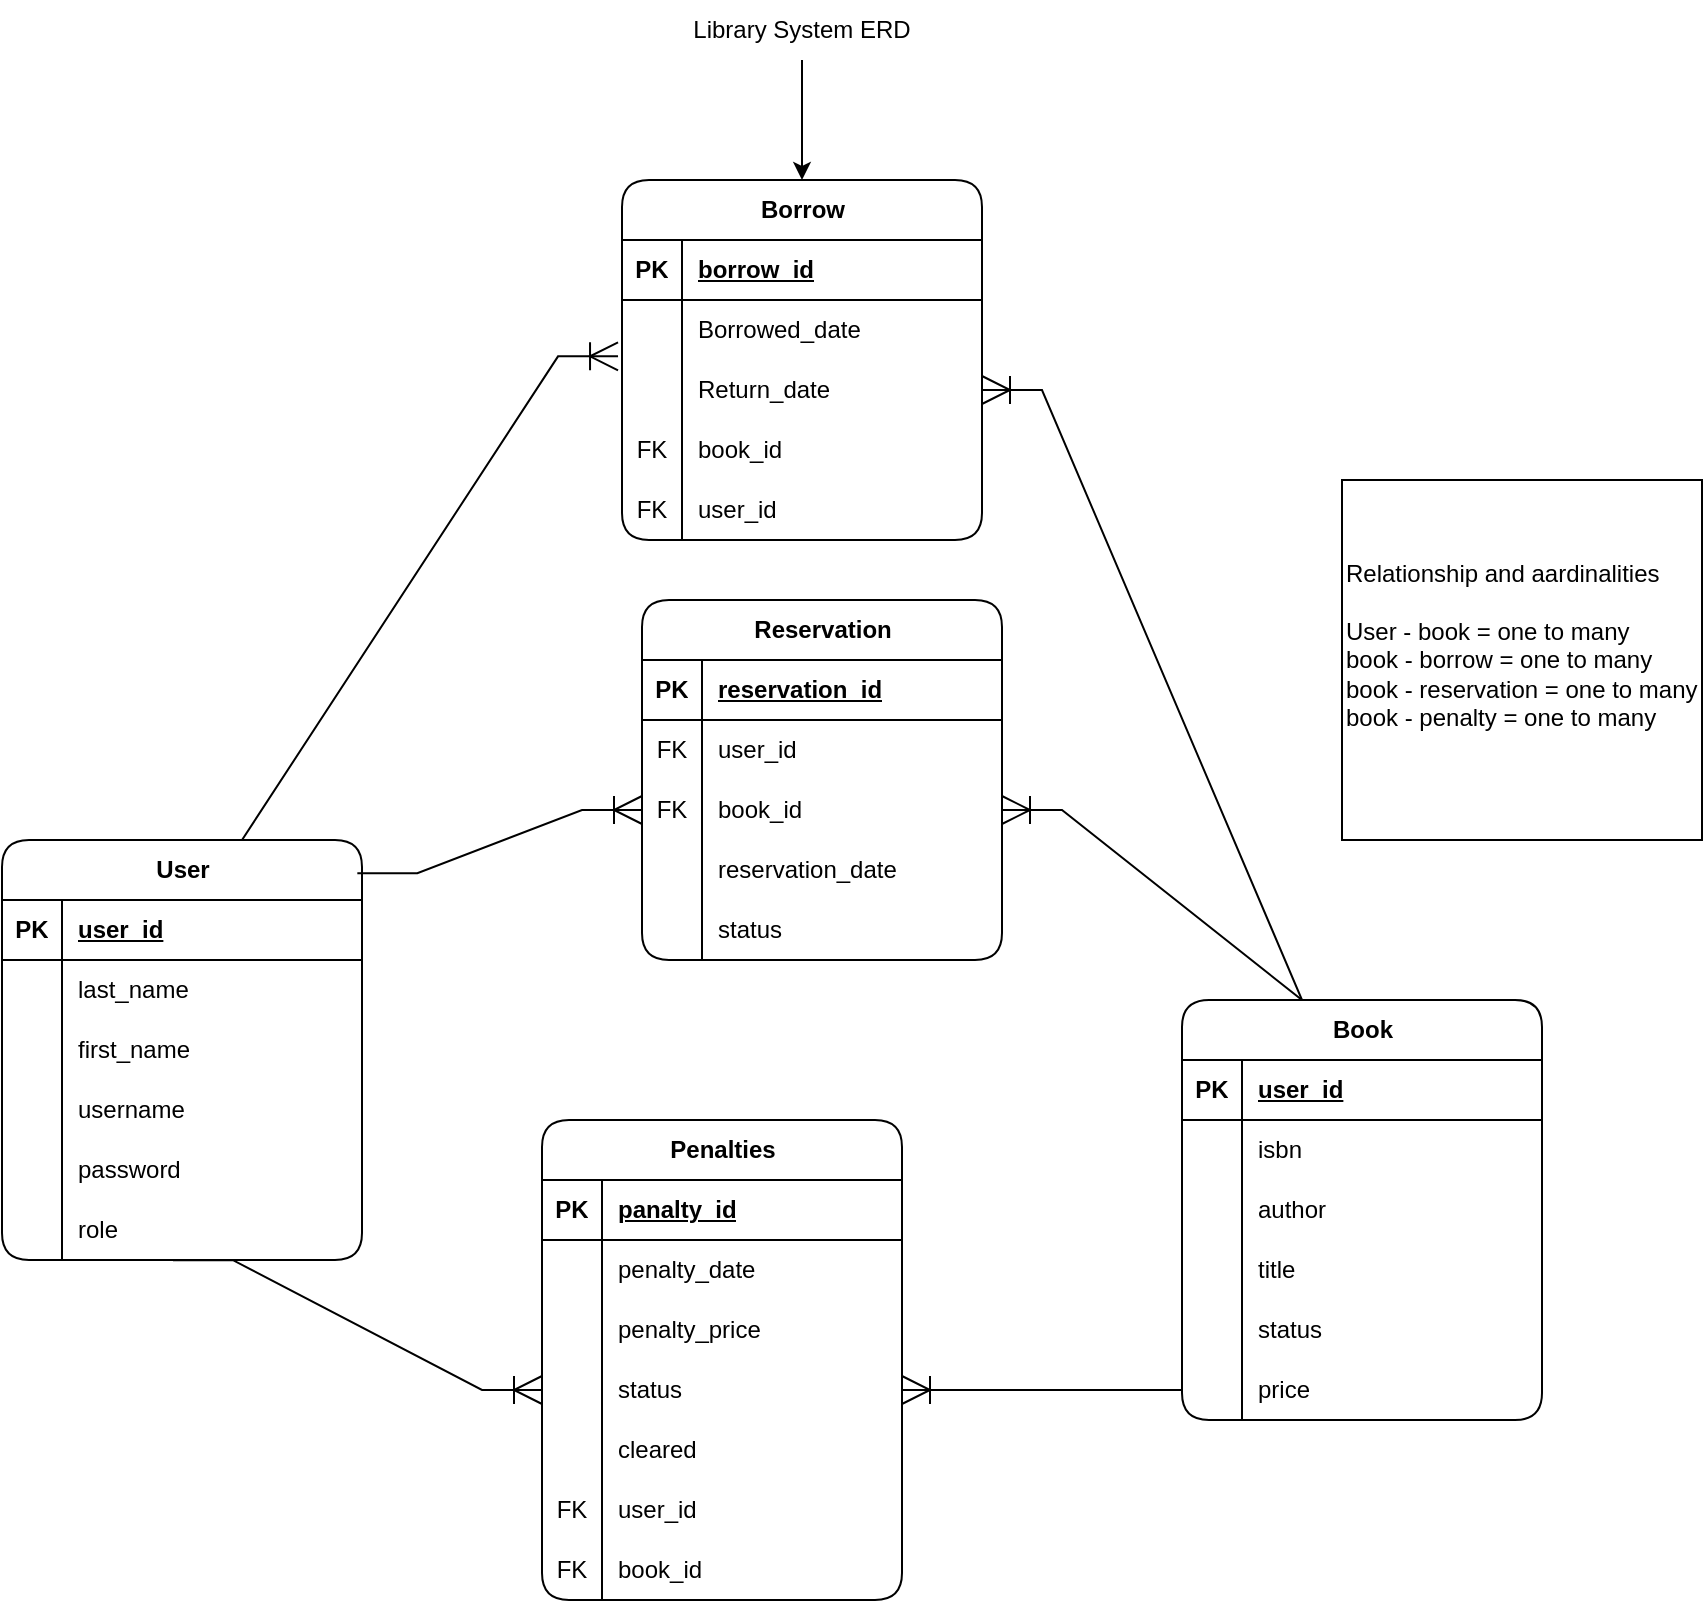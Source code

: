 <mxfile version="28.2.5">
  <diagram name="Page-1" id="YEFJ8jXzsolJ7yThRMjk">
    <mxGraphModel dx="970" dy="1629" grid="1" gridSize="10" guides="1" tooltips="1" connect="1" arrows="1" fold="1" page="1" pageScale="1" pageWidth="850" pageHeight="1100" math="0" shadow="0">
      <root>
        <mxCell id="0" />
        <mxCell id="1" parent="0" />
        <mxCell id="268KTgfPmWUFx_RdZjHh-1" value="User" style="shape=table;startSize=30;container=1;collapsible=1;childLayout=tableLayout;fixedRows=1;rowLines=0;fontStyle=1;align=center;resizeLast=1;html=1;rounded=1;" parent="1" vertex="1">
          <mxGeometry x="90" y="80" width="180" height="210" as="geometry" />
        </mxCell>
        <mxCell id="268KTgfPmWUFx_RdZjHh-2" value="" style="shape=tableRow;horizontal=0;startSize=0;swimlaneHead=0;swimlaneBody=0;fillColor=none;collapsible=0;dropTarget=0;points=[[0,0.5],[1,0.5]];portConstraint=eastwest;top=0;left=0;right=0;bottom=1;" parent="268KTgfPmWUFx_RdZjHh-1" vertex="1">
          <mxGeometry y="30" width="180" height="30" as="geometry" />
        </mxCell>
        <mxCell id="268KTgfPmWUFx_RdZjHh-3" value="PK" style="shape=partialRectangle;connectable=0;fillColor=none;top=0;left=0;bottom=0;right=0;fontStyle=1;overflow=hidden;whiteSpace=wrap;html=1;" parent="268KTgfPmWUFx_RdZjHh-2" vertex="1">
          <mxGeometry width="30" height="30" as="geometry">
            <mxRectangle width="30" height="30" as="alternateBounds" />
          </mxGeometry>
        </mxCell>
        <mxCell id="268KTgfPmWUFx_RdZjHh-4" value="user_id" style="shape=partialRectangle;connectable=0;fillColor=none;top=0;left=0;bottom=0;right=0;align=left;spacingLeft=6;fontStyle=5;overflow=hidden;whiteSpace=wrap;html=1;" parent="268KTgfPmWUFx_RdZjHh-2" vertex="1">
          <mxGeometry x="30" width="150" height="30" as="geometry">
            <mxRectangle width="150" height="30" as="alternateBounds" />
          </mxGeometry>
        </mxCell>
        <mxCell id="268KTgfPmWUFx_RdZjHh-5" value="" style="shape=tableRow;horizontal=0;startSize=0;swimlaneHead=0;swimlaneBody=0;fillColor=none;collapsible=0;dropTarget=0;points=[[0,0.5],[1,0.5]];portConstraint=eastwest;top=0;left=0;right=0;bottom=0;" parent="268KTgfPmWUFx_RdZjHh-1" vertex="1">
          <mxGeometry y="60" width="180" height="30" as="geometry" />
        </mxCell>
        <mxCell id="268KTgfPmWUFx_RdZjHh-6" value="" style="shape=partialRectangle;connectable=0;fillColor=none;top=0;left=0;bottom=0;right=0;editable=1;overflow=hidden;whiteSpace=wrap;html=1;" parent="268KTgfPmWUFx_RdZjHh-5" vertex="1">
          <mxGeometry width="30" height="30" as="geometry">
            <mxRectangle width="30" height="30" as="alternateBounds" />
          </mxGeometry>
        </mxCell>
        <mxCell id="268KTgfPmWUFx_RdZjHh-7" value="last_name" style="shape=partialRectangle;connectable=0;fillColor=none;top=0;left=0;bottom=0;right=0;align=left;spacingLeft=6;overflow=hidden;whiteSpace=wrap;html=1;" parent="268KTgfPmWUFx_RdZjHh-5" vertex="1">
          <mxGeometry x="30" width="150" height="30" as="geometry">
            <mxRectangle width="150" height="30" as="alternateBounds" />
          </mxGeometry>
        </mxCell>
        <mxCell id="268KTgfPmWUFx_RdZjHh-8" value="" style="shape=tableRow;horizontal=0;startSize=0;swimlaneHead=0;swimlaneBody=0;fillColor=none;collapsible=0;dropTarget=0;points=[[0,0.5],[1,0.5]];portConstraint=eastwest;top=0;left=0;right=0;bottom=0;" parent="268KTgfPmWUFx_RdZjHh-1" vertex="1">
          <mxGeometry y="90" width="180" height="30" as="geometry" />
        </mxCell>
        <mxCell id="268KTgfPmWUFx_RdZjHh-9" value="" style="shape=partialRectangle;connectable=0;fillColor=none;top=0;left=0;bottom=0;right=0;editable=1;overflow=hidden;whiteSpace=wrap;html=1;" parent="268KTgfPmWUFx_RdZjHh-8" vertex="1">
          <mxGeometry width="30" height="30" as="geometry">
            <mxRectangle width="30" height="30" as="alternateBounds" />
          </mxGeometry>
        </mxCell>
        <mxCell id="268KTgfPmWUFx_RdZjHh-10" value="first_name" style="shape=partialRectangle;connectable=0;fillColor=none;top=0;left=0;bottom=0;right=0;align=left;spacingLeft=6;overflow=hidden;whiteSpace=wrap;html=1;" parent="268KTgfPmWUFx_RdZjHh-8" vertex="1">
          <mxGeometry x="30" width="150" height="30" as="geometry">
            <mxRectangle width="150" height="30" as="alternateBounds" />
          </mxGeometry>
        </mxCell>
        <mxCell id="268KTgfPmWUFx_RdZjHh-11" value="" style="shape=tableRow;horizontal=0;startSize=0;swimlaneHead=0;swimlaneBody=0;fillColor=none;collapsible=0;dropTarget=0;points=[[0,0.5],[1,0.5]];portConstraint=eastwest;top=0;left=0;right=0;bottom=0;" parent="268KTgfPmWUFx_RdZjHh-1" vertex="1">
          <mxGeometry y="120" width="180" height="30" as="geometry" />
        </mxCell>
        <mxCell id="268KTgfPmWUFx_RdZjHh-12" value="" style="shape=partialRectangle;connectable=0;fillColor=none;top=0;left=0;bottom=0;right=0;editable=1;overflow=hidden;whiteSpace=wrap;html=1;" parent="268KTgfPmWUFx_RdZjHh-11" vertex="1">
          <mxGeometry width="30" height="30" as="geometry">
            <mxRectangle width="30" height="30" as="alternateBounds" />
          </mxGeometry>
        </mxCell>
        <mxCell id="268KTgfPmWUFx_RdZjHh-13" value="username" style="shape=partialRectangle;connectable=0;fillColor=none;top=0;left=0;bottom=0;right=0;align=left;spacingLeft=6;overflow=hidden;whiteSpace=wrap;html=1;" parent="268KTgfPmWUFx_RdZjHh-11" vertex="1">
          <mxGeometry x="30" width="150" height="30" as="geometry">
            <mxRectangle width="150" height="30" as="alternateBounds" />
          </mxGeometry>
        </mxCell>
        <mxCell id="268KTgfPmWUFx_RdZjHh-14" style="shape=tableRow;horizontal=0;startSize=0;swimlaneHead=0;swimlaneBody=0;fillColor=none;collapsible=0;dropTarget=0;points=[[0,0.5],[1,0.5]];portConstraint=eastwest;top=0;left=0;right=0;bottom=0;" parent="268KTgfPmWUFx_RdZjHh-1" vertex="1">
          <mxGeometry y="150" width="180" height="30" as="geometry" />
        </mxCell>
        <mxCell id="268KTgfPmWUFx_RdZjHh-15" style="shape=partialRectangle;connectable=0;fillColor=none;top=0;left=0;bottom=0;right=0;editable=1;overflow=hidden;whiteSpace=wrap;html=1;" parent="268KTgfPmWUFx_RdZjHh-14" vertex="1">
          <mxGeometry width="30" height="30" as="geometry">
            <mxRectangle width="30" height="30" as="alternateBounds" />
          </mxGeometry>
        </mxCell>
        <mxCell id="268KTgfPmWUFx_RdZjHh-16" value="password" style="shape=partialRectangle;connectable=0;fillColor=none;top=0;left=0;bottom=0;right=0;align=left;spacingLeft=6;overflow=hidden;whiteSpace=wrap;html=1;" parent="268KTgfPmWUFx_RdZjHh-14" vertex="1">
          <mxGeometry x="30" width="150" height="30" as="geometry">
            <mxRectangle width="150" height="30" as="alternateBounds" />
          </mxGeometry>
        </mxCell>
        <mxCell id="268KTgfPmWUFx_RdZjHh-17" style="shape=tableRow;horizontal=0;startSize=0;swimlaneHead=0;swimlaneBody=0;fillColor=none;collapsible=0;dropTarget=0;points=[[0,0.5],[1,0.5]];portConstraint=eastwest;top=0;left=0;right=0;bottom=0;" parent="268KTgfPmWUFx_RdZjHh-1" vertex="1">
          <mxGeometry y="180" width="180" height="30" as="geometry" />
        </mxCell>
        <mxCell id="268KTgfPmWUFx_RdZjHh-18" style="shape=partialRectangle;connectable=0;fillColor=none;top=0;left=0;bottom=0;right=0;editable=1;overflow=hidden;whiteSpace=wrap;html=1;" parent="268KTgfPmWUFx_RdZjHh-17" vertex="1">
          <mxGeometry width="30" height="30" as="geometry">
            <mxRectangle width="30" height="30" as="alternateBounds" />
          </mxGeometry>
        </mxCell>
        <mxCell id="268KTgfPmWUFx_RdZjHh-19" value="role" style="shape=partialRectangle;connectable=0;fillColor=none;top=0;left=0;bottom=0;right=0;align=left;spacingLeft=6;overflow=hidden;whiteSpace=wrap;html=1;" parent="268KTgfPmWUFx_RdZjHh-17" vertex="1">
          <mxGeometry x="30" width="150" height="30" as="geometry">
            <mxRectangle width="150" height="30" as="alternateBounds" />
          </mxGeometry>
        </mxCell>
        <mxCell id="268KTgfPmWUFx_RdZjHh-20" value="Book" style="shape=table;startSize=30;container=1;collapsible=1;childLayout=tableLayout;fixedRows=1;rowLines=0;fontStyle=1;align=center;resizeLast=1;html=1;rounded=1;" parent="1" vertex="1">
          <mxGeometry x="680" y="160" width="180" height="210" as="geometry" />
        </mxCell>
        <mxCell id="268KTgfPmWUFx_RdZjHh-21" value="" style="shape=tableRow;horizontal=0;startSize=0;swimlaneHead=0;swimlaneBody=0;fillColor=none;collapsible=0;dropTarget=0;points=[[0,0.5],[1,0.5]];portConstraint=eastwest;top=0;left=0;right=0;bottom=1;" parent="268KTgfPmWUFx_RdZjHh-20" vertex="1">
          <mxGeometry y="30" width="180" height="30" as="geometry" />
        </mxCell>
        <mxCell id="268KTgfPmWUFx_RdZjHh-22" value="PK" style="shape=partialRectangle;connectable=0;fillColor=none;top=0;left=0;bottom=0;right=0;fontStyle=1;overflow=hidden;whiteSpace=wrap;html=1;" parent="268KTgfPmWUFx_RdZjHh-21" vertex="1">
          <mxGeometry width="30" height="30" as="geometry">
            <mxRectangle width="30" height="30" as="alternateBounds" />
          </mxGeometry>
        </mxCell>
        <mxCell id="268KTgfPmWUFx_RdZjHh-23" value="user_id" style="shape=partialRectangle;connectable=0;fillColor=none;top=0;left=0;bottom=0;right=0;align=left;spacingLeft=6;fontStyle=5;overflow=hidden;whiteSpace=wrap;html=1;" parent="268KTgfPmWUFx_RdZjHh-21" vertex="1">
          <mxGeometry x="30" width="150" height="30" as="geometry">
            <mxRectangle width="150" height="30" as="alternateBounds" />
          </mxGeometry>
        </mxCell>
        <mxCell id="268KTgfPmWUFx_RdZjHh-24" value="" style="shape=tableRow;horizontal=0;startSize=0;swimlaneHead=0;swimlaneBody=0;fillColor=none;collapsible=0;dropTarget=0;points=[[0,0.5],[1,0.5]];portConstraint=eastwest;top=0;left=0;right=0;bottom=0;" parent="268KTgfPmWUFx_RdZjHh-20" vertex="1">
          <mxGeometry y="60" width="180" height="30" as="geometry" />
        </mxCell>
        <mxCell id="268KTgfPmWUFx_RdZjHh-25" value="" style="shape=partialRectangle;connectable=0;fillColor=none;top=0;left=0;bottom=0;right=0;editable=1;overflow=hidden;whiteSpace=wrap;html=1;" parent="268KTgfPmWUFx_RdZjHh-24" vertex="1">
          <mxGeometry width="30" height="30" as="geometry">
            <mxRectangle width="30" height="30" as="alternateBounds" />
          </mxGeometry>
        </mxCell>
        <mxCell id="268KTgfPmWUFx_RdZjHh-26" value="isbn" style="shape=partialRectangle;connectable=0;fillColor=none;top=0;left=0;bottom=0;right=0;align=left;spacingLeft=6;overflow=hidden;whiteSpace=wrap;html=1;" parent="268KTgfPmWUFx_RdZjHh-24" vertex="1">
          <mxGeometry x="30" width="150" height="30" as="geometry">
            <mxRectangle width="150" height="30" as="alternateBounds" />
          </mxGeometry>
        </mxCell>
        <mxCell id="268KTgfPmWUFx_RdZjHh-27" value="" style="shape=tableRow;horizontal=0;startSize=0;swimlaneHead=0;swimlaneBody=0;fillColor=none;collapsible=0;dropTarget=0;points=[[0,0.5],[1,0.5]];portConstraint=eastwest;top=0;left=0;right=0;bottom=0;" parent="268KTgfPmWUFx_RdZjHh-20" vertex="1">
          <mxGeometry y="90" width="180" height="30" as="geometry" />
        </mxCell>
        <mxCell id="268KTgfPmWUFx_RdZjHh-28" value="" style="shape=partialRectangle;connectable=0;fillColor=none;top=0;left=0;bottom=0;right=0;editable=1;overflow=hidden;whiteSpace=wrap;html=1;" parent="268KTgfPmWUFx_RdZjHh-27" vertex="1">
          <mxGeometry width="30" height="30" as="geometry">
            <mxRectangle width="30" height="30" as="alternateBounds" />
          </mxGeometry>
        </mxCell>
        <mxCell id="268KTgfPmWUFx_RdZjHh-29" value="author" style="shape=partialRectangle;connectable=0;fillColor=none;top=0;left=0;bottom=0;right=0;align=left;spacingLeft=6;overflow=hidden;whiteSpace=wrap;html=1;" parent="268KTgfPmWUFx_RdZjHh-27" vertex="1">
          <mxGeometry x="30" width="150" height="30" as="geometry">
            <mxRectangle width="150" height="30" as="alternateBounds" />
          </mxGeometry>
        </mxCell>
        <mxCell id="268KTgfPmWUFx_RdZjHh-30" value="" style="shape=tableRow;horizontal=0;startSize=0;swimlaneHead=0;swimlaneBody=0;fillColor=none;collapsible=0;dropTarget=0;points=[[0,0.5],[1,0.5]];portConstraint=eastwest;top=0;left=0;right=0;bottom=0;" parent="268KTgfPmWUFx_RdZjHh-20" vertex="1">
          <mxGeometry y="120" width="180" height="30" as="geometry" />
        </mxCell>
        <mxCell id="268KTgfPmWUFx_RdZjHh-31" value="" style="shape=partialRectangle;connectable=0;fillColor=none;top=0;left=0;bottom=0;right=0;editable=1;overflow=hidden;whiteSpace=wrap;html=1;" parent="268KTgfPmWUFx_RdZjHh-30" vertex="1">
          <mxGeometry width="30" height="30" as="geometry">
            <mxRectangle width="30" height="30" as="alternateBounds" />
          </mxGeometry>
        </mxCell>
        <mxCell id="268KTgfPmWUFx_RdZjHh-32" value="title" style="shape=partialRectangle;connectable=0;fillColor=none;top=0;left=0;bottom=0;right=0;align=left;spacingLeft=6;overflow=hidden;whiteSpace=wrap;html=1;" parent="268KTgfPmWUFx_RdZjHh-30" vertex="1">
          <mxGeometry x="30" width="150" height="30" as="geometry">
            <mxRectangle width="150" height="30" as="alternateBounds" />
          </mxGeometry>
        </mxCell>
        <mxCell id="268KTgfPmWUFx_RdZjHh-33" style="shape=tableRow;horizontal=0;startSize=0;swimlaneHead=0;swimlaneBody=0;fillColor=none;collapsible=0;dropTarget=0;points=[[0,0.5],[1,0.5]];portConstraint=eastwest;top=0;left=0;right=0;bottom=0;" parent="268KTgfPmWUFx_RdZjHh-20" vertex="1">
          <mxGeometry y="150" width="180" height="30" as="geometry" />
        </mxCell>
        <mxCell id="268KTgfPmWUFx_RdZjHh-34" style="shape=partialRectangle;connectable=0;fillColor=none;top=0;left=0;bottom=0;right=0;editable=1;overflow=hidden;whiteSpace=wrap;html=1;" parent="268KTgfPmWUFx_RdZjHh-33" vertex="1">
          <mxGeometry width="30" height="30" as="geometry">
            <mxRectangle width="30" height="30" as="alternateBounds" />
          </mxGeometry>
        </mxCell>
        <mxCell id="268KTgfPmWUFx_RdZjHh-35" value="status" style="shape=partialRectangle;connectable=0;fillColor=none;top=0;left=0;bottom=0;right=0;align=left;spacingLeft=6;overflow=hidden;whiteSpace=wrap;html=1;" parent="268KTgfPmWUFx_RdZjHh-33" vertex="1">
          <mxGeometry x="30" width="150" height="30" as="geometry">
            <mxRectangle width="150" height="30" as="alternateBounds" />
          </mxGeometry>
        </mxCell>
        <mxCell id="268KTgfPmWUFx_RdZjHh-36" style="shape=tableRow;horizontal=0;startSize=0;swimlaneHead=0;swimlaneBody=0;fillColor=none;collapsible=0;dropTarget=0;points=[[0,0.5],[1,0.5]];portConstraint=eastwest;top=0;left=0;right=0;bottom=0;" parent="268KTgfPmWUFx_RdZjHh-20" vertex="1">
          <mxGeometry y="180" width="180" height="30" as="geometry" />
        </mxCell>
        <mxCell id="268KTgfPmWUFx_RdZjHh-37" style="shape=partialRectangle;connectable=0;fillColor=none;top=0;left=0;bottom=0;right=0;editable=1;overflow=hidden;whiteSpace=wrap;html=1;" parent="268KTgfPmWUFx_RdZjHh-36" vertex="1">
          <mxGeometry width="30" height="30" as="geometry">
            <mxRectangle width="30" height="30" as="alternateBounds" />
          </mxGeometry>
        </mxCell>
        <mxCell id="268KTgfPmWUFx_RdZjHh-38" value="price" style="shape=partialRectangle;connectable=0;fillColor=none;top=0;left=0;bottom=0;right=0;align=left;spacingLeft=6;overflow=hidden;whiteSpace=wrap;html=1;" parent="268KTgfPmWUFx_RdZjHh-36" vertex="1">
          <mxGeometry x="30" width="150" height="30" as="geometry">
            <mxRectangle width="150" height="30" as="alternateBounds" />
          </mxGeometry>
        </mxCell>
        <mxCell id="crr3wmo3wSMpuPmv0KFF-1" value="Borrow" style="shape=table;startSize=30;container=1;collapsible=1;childLayout=tableLayout;fixedRows=1;rowLines=0;fontStyle=1;align=center;resizeLast=1;html=1;rounded=1;" parent="1" vertex="1">
          <mxGeometry x="400" y="-250" width="180" height="180" as="geometry" />
        </mxCell>
        <mxCell id="crr3wmo3wSMpuPmv0KFF-2" value="" style="shape=tableRow;horizontal=0;startSize=0;swimlaneHead=0;swimlaneBody=0;fillColor=none;collapsible=0;dropTarget=0;points=[[0,0.5],[1,0.5]];portConstraint=eastwest;top=0;left=0;right=0;bottom=1;" parent="crr3wmo3wSMpuPmv0KFF-1" vertex="1">
          <mxGeometry y="30" width="180" height="30" as="geometry" />
        </mxCell>
        <mxCell id="crr3wmo3wSMpuPmv0KFF-3" value="PK" style="shape=partialRectangle;connectable=0;fillColor=none;top=0;left=0;bottom=0;right=0;fontStyle=1;overflow=hidden;whiteSpace=wrap;html=1;" parent="crr3wmo3wSMpuPmv0KFF-2" vertex="1">
          <mxGeometry width="30" height="30" as="geometry">
            <mxRectangle width="30" height="30" as="alternateBounds" />
          </mxGeometry>
        </mxCell>
        <mxCell id="crr3wmo3wSMpuPmv0KFF-4" value="borrow_id" style="shape=partialRectangle;connectable=0;fillColor=none;top=0;left=0;bottom=0;right=0;align=left;spacingLeft=6;fontStyle=5;overflow=hidden;whiteSpace=wrap;html=1;" parent="crr3wmo3wSMpuPmv0KFF-2" vertex="1">
          <mxGeometry x="30" width="150" height="30" as="geometry">
            <mxRectangle width="150" height="30" as="alternateBounds" />
          </mxGeometry>
        </mxCell>
        <mxCell id="crr3wmo3wSMpuPmv0KFF-40" style="shape=tableRow;horizontal=0;startSize=0;swimlaneHead=0;swimlaneBody=0;fillColor=none;collapsible=0;dropTarget=0;points=[[0,0.5],[1,0.5]];portConstraint=eastwest;top=0;left=0;right=0;bottom=0;" parent="crr3wmo3wSMpuPmv0KFF-1" vertex="1">
          <mxGeometry y="60" width="180" height="30" as="geometry" />
        </mxCell>
        <mxCell id="crr3wmo3wSMpuPmv0KFF-41" style="shape=partialRectangle;connectable=0;fillColor=none;top=0;left=0;bottom=0;right=0;editable=1;overflow=hidden;whiteSpace=wrap;html=1;" parent="crr3wmo3wSMpuPmv0KFF-40" vertex="1">
          <mxGeometry width="30" height="30" as="geometry">
            <mxRectangle width="30" height="30" as="alternateBounds" />
          </mxGeometry>
        </mxCell>
        <mxCell id="crr3wmo3wSMpuPmv0KFF-42" value="Borrowed_date" style="shape=partialRectangle;connectable=0;fillColor=none;top=0;left=0;bottom=0;right=0;align=left;spacingLeft=6;overflow=hidden;whiteSpace=wrap;html=1;" parent="crr3wmo3wSMpuPmv0KFF-40" vertex="1">
          <mxGeometry x="30" width="150" height="30" as="geometry">
            <mxRectangle width="150" height="30" as="alternateBounds" />
          </mxGeometry>
        </mxCell>
        <mxCell id="crr3wmo3wSMpuPmv0KFF-43" style="shape=tableRow;horizontal=0;startSize=0;swimlaneHead=0;swimlaneBody=0;fillColor=none;collapsible=0;dropTarget=0;points=[[0,0.5],[1,0.5]];portConstraint=eastwest;top=0;left=0;right=0;bottom=0;" parent="crr3wmo3wSMpuPmv0KFF-1" vertex="1">
          <mxGeometry y="90" width="180" height="30" as="geometry" />
        </mxCell>
        <mxCell id="crr3wmo3wSMpuPmv0KFF-44" style="shape=partialRectangle;connectable=0;fillColor=none;top=0;left=0;bottom=0;right=0;editable=1;overflow=hidden;whiteSpace=wrap;html=1;" parent="crr3wmo3wSMpuPmv0KFF-43" vertex="1">
          <mxGeometry width="30" height="30" as="geometry">
            <mxRectangle width="30" height="30" as="alternateBounds" />
          </mxGeometry>
        </mxCell>
        <mxCell id="crr3wmo3wSMpuPmv0KFF-45" value="Return_date" style="shape=partialRectangle;connectable=0;fillColor=none;top=0;left=0;bottom=0;right=0;align=left;spacingLeft=6;overflow=hidden;whiteSpace=wrap;html=1;" parent="crr3wmo3wSMpuPmv0KFF-43" vertex="1">
          <mxGeometry x="30" width="150" height="30" as="geometry">
            <mxRectangle width="150" height="30" as="alternateBounds" />
          </mxGeometry>
        </mxCell>
        <mxCell id="crr3wmo3wSMpuPmv0KFF-46" style="shape=tableRow;horizontal=0;startSize=0;swimlaneHead=0;swimlaneBody=0;fillColor=none;collapsible=0;dropTarget=0;points=[[0,0.5],[1,0.5]];portConstraint=eastwest;top=0;left=0;right=0;bottom=0;" parent="crr3wmo3wSMpuPmv0KFF-1" vertex="1">
          <mxGeometry y="120" width="180" height="30" as="geometry" />
        </mxCell>
        <mxCell id="crr3wmo3wSMpuPmv0KFF-47" value="FK" style="shape=partialRectangle;connectable=0;fillColor=none;top=0;left=0;bottom=0;right=0;editable=1;overflow=hidden;whiteSpace=wrap;html=1;" parent="crr3wmo3wSMpuPmv0KFF-46" vertex="1">
          <mxGeometry width="30" height="30" as="geometry">
            <mxRectangle width="30" height="30" as="alternateBounds" />
          </mxGeometry>
        </mxCell>
        <mxCell id="crr3wmo3wSMpuPmv0KFF-48" value="book_id" style="shape=partialRectangle;connectable=0;fillColor=none;top=0;left=0;bottom=0;right=0;align=left;spacingLeft=6;overflow=hidden;whiteSpace=wrap;html=1;" parent="crr3wmo3wSMpuPmv0KFF-46" vertex="1">
          <mxGeometry x="30" width="150" height="30" as="geometry">
            <mxRectangle width="150" height="30" as="alternateBounds" />
          </mxGeometry>
        </mxCell>
        <mxCell id="crr3wmo3wSMpuPmv0KFF-49" style="shape=tableRow;horizontal=0;startSize=0;swimlaneHead=0;swimlaneBody=0;fillColor=none;collapsible=0;dropTarget=0;points=[[0,0.5],[1,0.5]];portConstraint=eastwest;top=0;left=0;right=0;bottom=0;" parent="crr3wmo3wSMpuPmv0KFF-1" vertex="1">
          <mxGeometry y="150" width="180" height="30" as="geometry" />
        </mxCell>
        <mxCell id="crr3wmo3wSMpuPmv0KFF-50" value="FK" style="shape=partialRectangle;connectable=0;fillColor=none;top=0;left=0;bottom=0;right=0;editable=1;overflow=hidden;whiteSpace=wrap;html=1;" parent="crr3wmo3wSMpuPmv0KFF-49" vertex="1">
          <mxGeometry width="30" height="30" as="geometry">
            <mxRectangle width="30" height="30" as="alternateBounds" />
          </mxGeometry>
        </mxCell>
        <mxCell id="crr3wmo3wSMpuPmv0KFF-51" value="user_id" style="shape=partialRectangle;connectable=0;fillColor=none;top=0;left=0;bottom=0;right=0;align=left;spacingLeft=6;overflow=hidden;whiteSpace=wrap;html=1;" parent="crr3wmo3wSMpuPmv0KFF-49" vertex="1">
          <mxGeometry x="30" width="150" height="30" as="geometry">
            <mxRectangle width="150" height="30" as="alternateBounds" />
          </mxGeometry>
        </mxCell>
        <mxCell id="crr3wmo3wSMpuPmv0KFF-14" value="Reservation" style="shape=table;startSize=30;container=1;collapsible=1;childLayout=tableLayout;fixedRows=1;rowLines=0;fontStyle=1;align=center;resizeLast=1;html=1;rounded=1;shadow=0;swimlaneLine=1;" parent="1" vertex="1">
          <mxGeometry x="410" y="-40" width="180" height="180" as="geometry" />
        </mxCell>
        <mxCell id="crr3wmo3wSMpuPmv0KFF-15" value="" style="shape=tableRow;horizontal=0;startSize=0;swimlaneHead=0;swimlaneBody=0;fillColor=none;collapsible=0;dropTarget=0;points=[[0,0.5],[1,0.5]];portConstraint=eastwest;top=0;left=0;right=0;bottom=1;" parent="crr3wmo3wSMpuPmv0KFF-14" vertex="1">
          <mxGeometry y="30" width="180" height="30" as="geometry" />
        </mxCell>
        <mxCell id="crr3wmo3wSMpuPmv0KFF-16" value="PK" style="shape=partialRectangle;connectable=0;fillColor=none;top=0;left=0;bottom=0;right=0;fontStyle=1;overflow=hidden;whiteSpace=wrap;html=1;" parent="crr3wmo3wSMpuPmv0KFF-15" vertex="1">
          <mxGeometry width="30" height="30" as="geometry">
            <mxRectangle width="30" height="30" as="alternateBounds" />
          </mxGeometry>
        </mxCell>
        <mxCell id="crr3wmo3wSMpuPmv0KFF-17" value="reservation_id" style="shape=partialRectangle;connectable=0;fillColor=none;top=0;left=0;bottom=0;right=0;align=left;spacingLeft=6;fontStyle=5;overflow=hidden;whiteSpace=wrap;html=1;" parent="crr3wmo3wSMpuPmv0KFF-15" vertex="1">
          <mxGeometry x="30" width="150" height="30" as="geometry">
            <mxRectangle width="150" height="30" as="alternateBounds" />
          </mxGeometry>
        </mxCell>
        <mxCell id="crr3wmo3wSMpuPmv0KFF-18" value="" style="shape=tableRow;horizontal=0;startSize=0;swimlaneHead=0;swimlaneBody=0;fillColor=none;collapsible=0;dropTarget=0;points=[[0,0.5],[1,0.5]];portConstraint=eastwest;top=0;left=0;right=0;bottom=0;" parent="crr3wmo3wSMpuPmv0KFF-14" vertex="1">
          <mxGeometry y="60" width="180" height="30" as="geometry" />
        </mxCell>
        <mxCell id="crr3wmo3wSMpuPmv0KFF-19" value="FK" style="shape=partialRectangle;connectable=0;fillColor=none;top=0;left=0;bottom=0;right=0;editable=1;overflow=hidden;whiteSpace=wrap;html=1;" parent="crr3wmo3wSMpuPmv0KFF-18" vertex="1">
          <mxGeometry width="30" height="30" as="geometry">
            <mxRectangle width="30" height="30" as="alternateBounds" />
          </mxGeometry>
        </mxCell>
        <mxCell id="crr3wmo3wSMpuPmv0KFF-20" value="user_id" style="shape=partialRectangle;connectable=0;fillColor=none;top=0;left=0;bottom=0;right=0;align=left;spacingLeft=6;overflow=hidden;whiteSpace=wrap;html=1;" parent="crr3wmo3wSMpuPmv0KFF-18" vertex="1">
          <mxGeometry x="30" width="150" height="30" as="geometry">
            <mxRectangle width="150" height="30" as="alternateBounds" />
          </mxGeometry>
        </mxCell>
        <mxCell id="crr3wmo3wSMpuPmv0KFF-21" value="" style="shape=tableRow;horizontal=0;startSize=0;swimlaneHead=0;swimlaneBody=0;fillColor=none;collapsible=0;dropTarget=0;points=[[0,0.5],[1,0.5]];portConstraint=eastwest;top=0;left=0;right=0;bottom=0;" parent="crr3wmo3wSMpuPmv0KFF-14" vertex="1">
          <mxGeometry y="90" width="180" height="30" as="geometry" />
        </mxCell>
        <mxCell id="crr3wmo3wSMpuPmv0KFF-22" value="FK" style="shape=partialRectangle;connectable=0;fillColor=none;top=0;left=0;bottom=0;right=0;editable=1;overflow=hidden;whiteSpace=wrap;html=1;" parent="crr3wmo3wSMpuPmv0KFF-21" vertex="1">
          <mxGeometry width="30" height="30" as="geometry">
            <mxRectangle width="30" height="30" as="alternateBounds" />
          </mxGeometry>
        </mxCell>
        <mxCell id="crr3wmo3wSMpuPmv0KFF-23" value="book_id" style="shape=partialRectangle;connectable=0;fillColor=none;top=0;left=0;bottom=0;right=0;align=left;spacingLeft=6;overflow=hidden;whiteSpace=wrap;html=1;" parent="crr3wmo3wSMpuPmv0KFF-21" vertex="1">
          <mxGeometry x="30" width="150" height="30" as="geometry">
            <mxRectangle width="150" height="30" as="alternateBounds" />
          </mxGeometry>
        </mxCell>
        <mxCell id="crr3wmo3wSMpuPmv0KFF-24" value="" style="shape=tableRow;horizontal=0;startSize=0;swimlaneHead=0;swimlaneBody=0;fillColor=none;collapsible=0;dropTarget=0;points=[[0,0.5],[1,0.5]];portConstraint=eastwest;top=0;left=0;right=0;bottom=0;" parent="crr3wmo3wSMpuPmv0KFF-14" vertex="1">
          <mxGeometry y="120" width="180" height="30" as="geometry" />
        </mxCell>
        <mxCell id="crr3wmo3wSMpuPmv0KFF-25" value="" style="shape=partialRectangle;connectable=0;fillColor=none;top=0;left=0;bottom=0;right=0;editable=1;overflow=hidden;whiteSpace=wrap;html=1;" parent="crr3wmo3wSMpuPmv0KFF-24" vertex="1">
          <mxGeometry width="30" height="30" as="geometry">
            <mxRectangle width="30" height="30" as="alternateBounds" />
          </mxGeometry>
        </mxCell>
        <mxCell id="crr3wmo3wSMpuPmv0KFF-26" value="reservation_date" style="shape=partialRectangle;connectable=0;fillColor=none;top=0;left=0;bottom=0;right=0;align=left;spacingLeft=6;overflow=hidden;whiteSpace=wrap;html=1;" parent="crr3wmo3wSMpuPmv0KFF-24" vertex="1">
          <mxGeometry x="30" width="150" height="30" as="geometry">
            <mxRectangle width="150" height="30" as="alternateBounds" />
          </mxGeometry>
        </mxCell>
        <mxCell id="crr3wmo3wSMpuPmv0KFF-54" style="shape=tableRow;horizontal=0;startSize=0;swimlaneHead=0;swimlaneBody=0;fillColor=none;collapsible=0;dropTarget=0;points=[[0,0.5],[1,0.5]];portConstraint=eastwest;top=0;left=0;right=0;bottom=0;" parent="crr3wmo3wSMpuPmv0KFF-14" vertex="1">
          <mxGeometry y="150" width="180" height="30" as="geometry" />
        </mxCell>
        <mxCell id="crr3wmo3wSMpuPmv0KFF-55" style="shape=partialRectangle;connectable=0;fillColor=none;top=0;left=0;bottom=0;right=0;editable=1;overflow=hidden;whiteSpace=wrap;html=1;" parent="crr3wmo3wSMpuPmv0KFF-54" vertex="1">
          <mxGeometry width="30" height="30" as="geometry">
            <mxRectangle width="30" height="30" as="alternateBounds" />
          </mxGeometry>
        </mxCell>
        <mxCell id="crr3wmo3wSMpuPmv0KFF-56" value="status" style="shape=partialRectangle;connectable=0;fillColor=none;top=0;left=0;bottom=0;right=0;align=left;spacingLeft=6;overflow=hidden;whiteSpace=wrap;html=1;" parent="crr3wmo3wSMpuPmv0KFF-54" vertex="1">
          <mxGeometry x="30" width="150" height="30" as="geometry">
            <mxRectangle width="150" height="30" as="alternateBounds" />
          </mxGeometry>
        </mxCell>
        <mxCell id="crr3wmo3wSMpuPmv0KFF-27" value="Penalties" style="shape=table;startSize=30;container=1;collapsible=1;childLayout=tableLayout;fixedRows=1;rowLines=0;fontStyle=1;align=center;resizeLast=1;html=1;rounded=1;" parent="1" vertex="1">
          <mxGeometry x="360" y="220" width="180" height="240" as="geometry" />
        </mxCell>
        <mxCell id="crr3wmo3wSMpuPmv0KFF-28" value="" style="shape=tableRow;horizontal=0;startSize=0;swimlaneHead=0;swimlaneBody=0;fillColor=none;collapsible=0;dropTarget=0;points=[[0,0.5],[1,0.5]];portConstraint=eastwest;top=0;left=0;right=0;bottom=1;" parent="crr3wmo3wSMpuPmv0KFF-27" vertex="1">
          <mxGeometry y="30" width="180" height="30" as="geometry" />
        </mxCell>
        <mxCell id="crr3wmo3wSMpuPmv0KFF-29" value="PK" style="shape=partialRectangle;connectable=0;fillColor=none;top=0;left=0;bottom=0;right=0;fontStyle=1;overflow=hidden;whiteSpace=wrap;html=1;" parent="crr3wmo3wSMpuPmv0KFF-28" vertex="1">
          <mxGeometry width="30" height="30" as="geometry">
            <mxRectangle width="30" height="30" as="alternateBounds" />
          </mxGeometry>
        </mxCell>
        <mxCell id="crr3wmo3wSMpuPmv0KFF-30" value="panalty_id" style="shape=partialRectangle;connectable=0;fillColor=none;top=0;left=0;bottom=0;right=0;align=left;spacingLeft=6;fontStyle=5;overflow=hidden;whiteSpace=wrap;html=1;" parent="crr3wmo3wSMpuPmv0KFF-28" vertex="1">
          <mxGeometry x="30" width="150" height="30" as="geometry">
            <mxRectangle width="150" height="30" as="alternateBounds" />
          </mxGeometry>
        </mxCell>
        <mxCell id="crr3wmo3wSMpuPmv0KFF-31" value="" style="shape=tableRow;horizontal=0;startSize=0;swimlaneHead=0;swimlaneBody=0;fillColor=none;collapsible=0;dropTarget=0;points=[[0,0.5],[1,0.5]];portConstraint=eastwest;top=0;left=0;right=0;bottom=0;" parent="crr3wmo3wSMpuPmv0KFF-27" vertex="1">
          <mxGeometry y="60" width="180" height="30" as="geometry" />
        </mxCell>
        <mxCell id="crr3wmo3wSMpuPmv0KFF-32" value="" style="shape=partialRectangle;connectable=0;fillColor=none;top=0;left=0;bottom=0;right=0;editable=1;overflow=hidden;whiteSpace=wrap;html=1;" parent="crr3wmo3wSMpuPmv0KFF-31" vertex="1">
          <mxGeometry width="30" height="30" as="geometry">
            <mxRectangle width="30" height="30" as="alternateBounds" />
          </mxGeometry>
        </mxCell>
        <mxCell id="crr3wmo3wSMpuPmv0KFF-33" value="penalty_date" style="shape=partialRectangle;connectable=0;fillColor=none;top=0;left=0;bottom=0;right=0;align=left;spacingLeft=6;overflow=hidden;whiteSpace=wrap;html=1;" parent="crr3wmo3wSMpuPmv0KFF-31" vertex="1">
          <mxGeometry x="30" width="150" height="30" as="geometry">
            <mxRectangle width="150" height="30" as="alternateBounds" />
          </mxGeometry>
        </mxCell>
        <mxCell id="crr3wmo3wSMpuPmv0KFF-34" value="" style="shape=tableRow;horizontal=0;startSize=0;swimlaneHead=0;swimlaneBody=0;fillColor=none;collapsible=0;dropTarget=0;points=[[0,0.5],[1,0.5]];portConstraint=eastwest;top=0;left=0;right=0;bottom=0;" parent="crr3wmo3wSMpuPmv0KFF-27" vertex="1">
          <mxGeometry y="90" width="180" height="30" as="geometry" />
        </mxCell>
        <mxCell id="crr3wmo3wSMpuPmv0KFF-35" value="" style="shape=partialRectangle;connectable=0;fillColor=none;top=0;left=0;bottom=0;right=0;editable=1;overflow=hidden;whiteSpace=wrap;html=1;" parent="crr3wmo3wSMpuPmv0KFF-34" vertex="1">
          <mxGeometry width="30" height="30" as="geometry">
            <mxRectangle width="30" height="30" as="alternateBounds" />
          </mxGeometry>
        </mxCell>
        <mxCell id="crr3wmo3wSMpuPmv0KFF-36" value="penalty_price" style="shape=partialRectangle;connectable=0;fillColor=none;top=0;left=0;bottom=0;right=0;align=left;spacingLeft=6;overflow=hidden;whiteSpace=wrap;html=1;" parent="crr3wmo3wSMpuPmv0KFF-34" vertex="1">
          <mxGeometry x="30" width="150" height="30" as="geometry">
            <mxRectangle width="150" height="30" as="alternateBounds" />
          </mxGeometry>
        </mxCell>
        <mxCell id="crr3wmo3wSMpuPmv0KFF-37" value="" style="shape=tableRow;horizontal=0;startSize=0;swimlaneHead=0;swimlaneBody=0;fillColor=none;collapsible=0;dropTarget=0;points=[[0,0.5],[1,0.5]];portConstraint=eastwest;top=0;left=0;right=0;bottom=0;" parent="crr3wmo3wSMpuPmv0KFF-27" vertex="1">
          <mxGeometry y="120" width="180" height="30" as="geometry" />
        </mxCell>
        <mxCell id="crr3wmo3wSMpuPmv0KFF-38" value="" style="shape=partialRectangle;connectable=0;fillColor=none;top=0;left=0;bottom=0;right=0;editable=1;overflow=hidden;whiteSpace=wrap;html=1;" parent="crr3wmo3wSMpuPmv0KFF-37" vertex="1">
          <mxGeometry width="30" height="30" as="geometry">
            <mxRectangle width="30" height="30" as="alternateBounds" />
          </mxGeometry>
        </mxCell>
        <mxCell id="crr3wmo3wSMpuPmv0KFF-39" value="status" style="shape=partialRectangle;connectable=0;fillColor=none;top=0;left=0;bottom=0;right=0;align=left;spacingLeft=6;overflow=hidden;whiteSpace=wrap;html=1;" parent="crr3wmo3wSMpuPmv0KFF-37" vertex="1">
          <mxGeometry x="30" width="150" height="30" as="geometry">
            <mxRectangle width="150" height="30" as="alternateBounds" />
          </mxGeometry>
        </mxCell>
        <mxCell id="crr3wmo3wSMpuPmv0KFF-57" style="shape=tableRow;horizontal=0;startSize=0;swimlaneHead=0;swimlaneBody=0;fillColor=none;collapsible=0;dropTarget=0;points=[[0,0.5],[1,0.5]];portConstraint=eastwest;top=0;left=0;right=0;bottom=0;" parent="crr3wmo3wSMpuPmv0KFF-27" vertex="1">
          <mxGeometry y="150" width="180" height="30" as="geometry" />
        </mxCell>
        <mxCell id="crr3wmo3wSMpuPmv0KFF-58" style="shape=partialRectangle;connectable=0;fillColor=none;top=0;left=0;bottom=0;right=0;editable=1;overflow=hidden;whiteSpace=wrap;html=1;" parent="crr3wmo3wSMpuPmv0KFF-57" vertex="1">
          <mxGeometry width="30" height="30" as="geometry">
            <mxRectangle width="30" height="30" as="alternateBounds" />
          </mxGeometry>
        </mxCell>
        <mxCell id="crr3wmo3wSMpuPmv0KFF-59" value="cleared" style="shape=partialRectangle;connectable=0;fillColor=none;top=0;left=0;bottom=0;right=0;align=left;spacingLeft=6;overflow=hidden;whiteSpace=wrap;html=1;" parent="crr3wmo3wSMpuPmv0KFF-57" vertex="1">
          <mxGeometry x="30" width="150" height="30" as="geometry">
            <mxRectangle width="150" height="30" as="alternateBounds" />
          </mxGeometry>
        </mxCell>
        <mxCell id="crr3wmo3wSMpuPmv0KFF-60" style="shape=tableRow;horizontal=0;startSize=0;swimlaneHead=0;swimlaneBody=0;fillColor=none;collapsible=0;dropTarget=0;points=[[0,0.5],[1,0.5]];portConstraint=eastwest;top=0;left=0;right=0;bottom=0;" parent="crr3wmo3wSMpuPmv0KFF-27" vertex="1">
          <mxGeometry y="180" width="180" height="30" as="geometry" />
        </mxCell>
        <mxCell id="crr3wmo3wSMpuPmv0KFF-61" value="FK" style="shape=partialRectangle;connectable=0;fillColor=none;top=0;left=0;bottom=0;right=0;editable=1;overflow=hidden;whiteSpace=wrap;html=1;" parent="crr3wmo3wSMpuPmv0KFF-60" vertex="1">
          <mxGeometry width="30" height="30" as="geometry">
            <mxRectangle width="30" height="30" as="alternateBounds" />
          </mxGeometry>
        </mxCell>
        <mxCell id="crr3wmo3wSMpuPmv0KFF-62" value="user_id" style="shape=partialRectangle;connectable=0;fillColor=none;top=0;left=0;bottom=0;right=0;align=left;spacingLeft=6;overflow=hidden;whiteSpace=wrap;html=1;" parent="crr3wmo3wSMpuPmv0KFF-60" vertex="1">
          <mxGeometry x="30" width="150" height="30" as="geometry">
            <mxRectangle width="150" height="30" as="alternateBounds" />
          </mxGeometry>
        </mxCell>
        <mxCell id="crr3wmo3wSMpuPmv0KFF-63" style="shape=tableRow;horizontal=0;startSize=0;swimlaneHead=0;swimlaneBody=0;fillColor=none;collapsible=0;dropTarget=0;points=[[0,0.5],[1,0.5]];portConstraint=eastwest;top=0;left=0;right=0;bottom=0;" parent="crr3wmo3wSMpuPmv0KFF-27" vertex="1">
          <mxGeometry y="210" width="180" height="30" as="geometry" />
        </mxCell>
        <mxCell id="crr3wmo3wSMpuPmv0KFF-64" value="FK" style="shape=partialRectangle;connectable=0;fillColor=none;top=0;left=0;bottom=0;right=0;editable=1;overflow=hidden;whiteSpace=wrap;html=1;" parent="crr3wmo3wSMpuPmv0KFF-63" vertex="1">
          <mxGeometry width="30" height="30" as="geometry">
            <mxRectangle width="30" height="30" as="alternateBounds" />
          </mxGeometry>
        </mxCell>
        <mxCell id="crr3wmo3wSMpuPmv0KFF-65" value="book_id" style="shape=partialRectangle;connectable=0;fillColor=none;top=0;left=0;bottom=0;right=0;align=left;spacingLeft=6;overflow=hidden;whiteSpace=wrap;html=1;" parent="crr3wmo3wSMpuPmv0KFF-63" vertex="1">
          <mxGeometry x="30" width="150" height="30" as="geometry">
            <mxRectangle width="150" height="30" as="alternateBounds" />
          </mxGeometry>
        </mxCell>
        <mxCell id="m9AULjDYzE7SIFBaVnin-1" value="" style="edgeStyle=entityRelationEdgeStyle;fontSize=12;html=1;endArrow=ERoneToMany;rounded=0;exitX=0.5;exitY=0;exitDx=0;exitDy=0;entryX=1;entryY=0.5;entryDx=0;entryDy=0;startSize=11;endSize=12;" parent="1" source="268KTgfPmWUFx_RdZjHh-20" target="crr3wmo3wSMpuPmv0KFF-43" edge="1">
          <mxGeometry width="100" height="100" relative="1" as="geometry">
            <mxPoint x="460" y="270" as="sourcePoint" />
            <mxPoint x="560" y="170" as="targetPoint" />
          </mxGeometry>
        </mxCell>
        <mxCell id="m9AULjDYzE7SIFBaVnin-3" value="" style="edgeStyle=entityRelationEdgeStyle;fontSize=12;html=1;endArrow=ERoneToMany;rounded=0;entryX=1;entryY=0.5;entryDx=0;entryDy=0;startSize=11;endSize=12;" parent="1" source="268KTgfPmWUFx_RdZjHh-36" target="crr3wmo3wSMpuPmv0KFF-37" edge="1">
          <mxGeometry width="100" height="100" relative="1" as="geometry">
            <mxPoint x="570" y="185" as="sourcePoint" />
            <mxPoint x="660" y="-30" as="targetPoint" />
          </mxGeometry>
        </mxCell>
        <mxCell id="m9AULjDYzE7SIFBaVnin-4" value="" style="edgeStyle=entityRelationEdgeStyle;fontSize=12;html=1;endArrow=ERoneToMany;rounded=0;exitX=0.5;exitY=0;exitDx=0;exitDy=0;startSize=11;endSize=12;" parent="1" source="268KTgfPmWUFx_RdZjHh-20" target="crr3wmo3wSMpuPmv0KFF-21" edge="1">
          <mxGeometry width="100" height="100" relative="1" as="geometry">
            <mxPoint x="660" y="-65" as="sourcePoint" />
            <mxPoint x="750" y="-280" as="targetPoint" />
          </mxGeometry>
        </mxCell>
        <mxCell id="m9AULjDYzE7SIFBaVnin-5" value="" style="edgeStyle=entityRelationEdgeStyle;fontSize=12;html=1;endArrow=ERoneToMany;rounded=0;exitX=0.987;exitY=0.079;exitDx=0;exitDy=0;entryX=0;entryY=0.5;entryDx=0;entryDy=0;startSize=11;endSize=12;exitPerimeter=0;" parent="1" source="268KTgfPmWUFx_RdZjHh-1" target="crr3wmo3wSMpuPmv0KFF-21" edge="1">
          <mxGeometry width="100" height="100" relative="1" as="geometry">
            <mxPoint x="590" y="145" as="sourcePoint" />
            <mxPoint x="680" y="-70" as="targetPoint" />
          </mxGeometry>
        </mxCell>
        <mxCell id="m9AULjDYzE7SIFBaVnin-6" value="" style="edgeStyle=entityRelationEdgeStyle;fontSize=12;html=1;endArrow=ERoneToMany;rounded=0;exitX=0.475;exitY=1.003;exitDx=0;exitDy=0;entryX=0;entryY=0.5;entryDx=0;entryDy=0;startSize=11;endSize=12;exitPerimeter=0;" parent="1" source="268KTgfPmWUFx_RdZjHh-17" target="crr3wmo3wSMpuPmv0KFF-37" edge="1">
          <mxGeometry width="100" height="100" relative="1" as="geometry">
            <mxPoint x="320" y="325" as="sourcePoint" />
            <mxPoint x="410" y="110" as="targetPoint" />
          </mxGeometry>
        </mxCell>
        <mxCell id="m9AULjDYzE7SIFBaVnin-26" value="" style="edgeStyle=entityRelationEdgeStyle;fontSize=12;html=1;endArrow=ERoneToMany;rounded=0;startSize=11;endSize=12;exitX=0.5;exitY=0;exitDx=0;exitDy=0;entryX=-0.011;entryY=0.939;entryDx=0;entryDy=0;entryPerimeter=0;" parent="1" source="268KTgfPmWUFx_RdZjHh-1" target="crr3wmo3wSMpuPmv0KFF-40" edge="1">
          <mxGeometry width="100" height="100" relative="1" as="geometry">
            <mxPoint x="430" y="70" as="sourcePoint" />
            <mxPoint x="270" y="-210" as="targetPoint" />
            <Array as="points">
              <mxPoint x="450" y="180" />
              <mxPoint x="330" y="-420" />
            </Array>
          </mxGeometry>
        </mxCell>
        <mxCell id="DYKtQ5MgEj7E-c7yhG__-1" value="&lt;div&gt;&lt;font&gt;Relationship and aardinalities&lt;/font&gt;&lt;/div&gt;&lt;div&gt;&lt;font&gt;&lt;br&gt;&lt;/font&gt;&lt;/div&gt;&lt;div&gt;&lt;font&gt;User - book = one to many&lt;/font&gt;&lt;/div&gt;&lt;div&gt;&lt;font&gt;book - borrow = one to many&lt;/font&gt;&lt;/div&gt;&lt;div&gt;&lt;font&gt;book - reservation = one to many&lt;/font&gt;&lt;/div&gt;&lt;div&gt;&lt;font&gt;book - penalty = one to many&lt;/font&gt;&lt;/div&gt;&lt;div&gt;&lt;br&gt;&lt;/div&gt;" style="whiteSpace=wrap;html=1;aspect=fixed;align=left;fontSize=12;" parent="1" vertex="1">
          <mxGeometry x="760" y="-100" width="180" height="180" as="geometry" />
        </mxCell>
        <mxCell id="Z_eQiQF28vTKqwCYc-fh-42" style="edgeStyle=orthogonalEdgeStyle;rounded=0;orthogonalLoop=1;jettySize=auto;html=1;exitX=0.5;exitY=1;exitDx=0;exitDy=0;entryX=0.5;entryY=0;entryDx=0;entryDy=0;" parent="1" source="Z_eQiQF28vTKqwCYc-fh-40" target="crr3wmo3wSMpuPmv0KFF-1" edge="1">
          <mxGeometry relative="1" as="geometry" />
        </mxCell>
        <mxCell id="Z_eQiQF28vTKqwCYc-fh-40" value="Library System ERD" style="text;strokeColor=none;align=center;fillColor=none;html=1;verticalAlign=middle;whiteSpace=wrap;rounded=0;" parent="1" vertex="1">
          <mxGeometry x="415" y="-340" width="150" height="30" as="geometry" />
        </mxCell>
      </root>
    </mxGraphModel>
  </diagram>
</mxfile>
